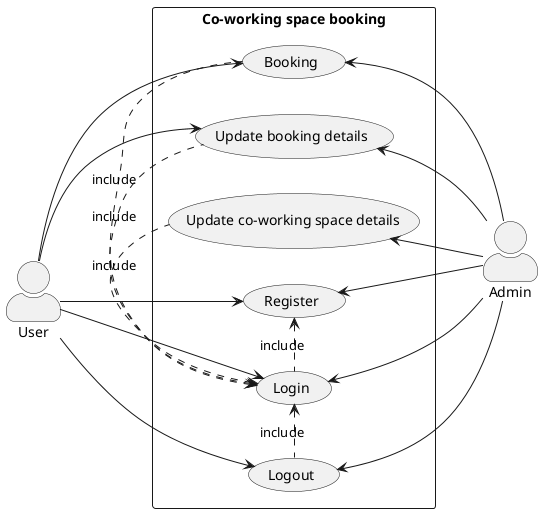 @startuml case diagram
skinparam actorStyle awesome
left to right direction
actor "User" as fc
actor "Admin" as ad
rectangle "Co-working space booking" {
  usecase "Register" as UC1
  usecase "Login" as UC2
  usecase "Logout" as UC3
  usecase "Booking" as UC4
  usecase "Update booking details" as UC6
  usecase "Update co-working space details" as UC7
}
UC1 <. UC2 : include
UC2 <. UC4 : include
UC2 <. UC6 : include
UC2 <. UC7 : include
UC2 <. UC3 : include
ad -up-> UC3
ad -up-> UC4
ad -up-> UC1
fc --> UC1
fc --> UC2
fc --> UC3
fc --> UC4
ad -up-> UC6
fc --> UC6
ad -up-> UC7
ad -up-> UC2
@enduml

